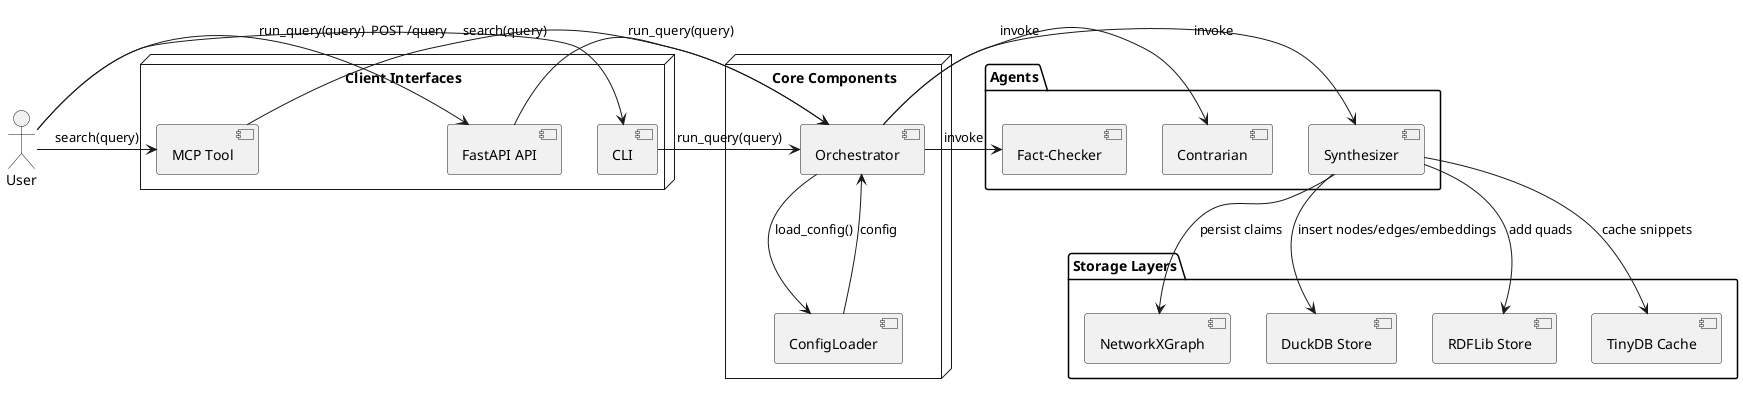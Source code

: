@startuml
"User" as user

node "Client Interfaces" {
  component "CLI" as CLI
  component "FastAPI API" as FastAPI
  component "MCP Tool" as MCP
}

node "Core Components" {
  component "Orchestrator" as Orchestrator
  component "ConfigLoader" as ConfigLoader
}

package "Agents" {
  component "Synthesizer" as Synthesizer
  component "Contrarian" as Contrarian
  component "Fact-Checker" as FactChecker
}

package "Storage Layers" {
  component "NetworkXGraph" as NX
  component "DuckDB Store" as DuckDB
  component "RDFLib Store" as RDF
  component "TinyDB Cache" as TinyDB
}

user -> CLI : search(query)
CLI -> Orchestrator : run_query(query)

user -> FastAPI : POST /query
FastAPI -> Orchestrator : run_query(query)

user -> MCP : search(query)
MCP -> Orchestrator : run_query(query)

Orchestrator -> ConfigLoader : load_config()
ConfigLoader --> Orchestrator : config

Orchestrator -> Synthesizer : invoke
Orchestrator -> Contrarian : invoke
Orchestrator -> FactChecker : invoke

Synthesizer --> NX : persist claims
Synthesizer --> DuckDB : insert nodes/edges/embeddings
Synthesizer --> RDF : add quads
Synthesizer --> TinyDB : cache snippets
@enduml
